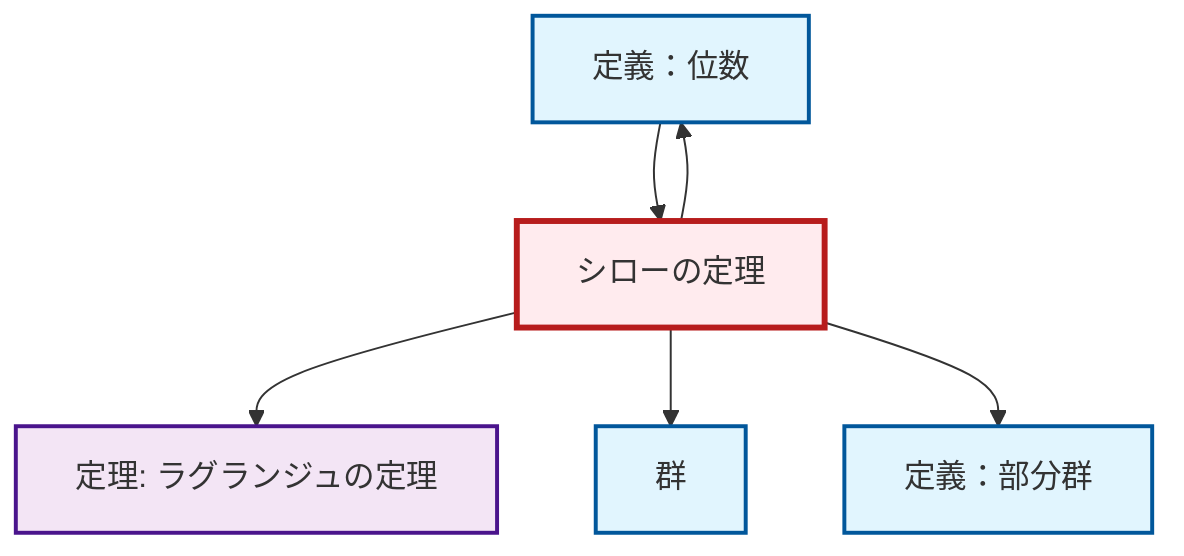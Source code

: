 graph TD
    classDef definition fill:#e1f5fe,stroke:#01579b,stroke-width:2px
    classDef theorem fill:#f3e5f5,stroke:#4a148c,stroke-width:2px
    classDef axiom fill:#fff3e0,stroke:#e65100,stroke-width:2px
    classDef example fill:#e8f5e9,stroke:#1b5e20,stroke-width:2px
    classDef current fill:#ffebee,stroke:#b71c1c,stroke-width:3px
    thm-lagrange["定理: ラグランジュの定理"]:::theorem
    def-order["定義：位数"]:::definition
    def-subgroup["定義：部分群"]:::definition
    def-group["群"]:::definition
    thm-sylow["シローの定理"]:::theorem
    thm-sylow --> def-order
    thm-sylow --> thm-lagrange
    def-order --> thm-sylow
    thm-sylow --> def-group
    thm-sylow --> def-subgroup
    class thm-sylow current